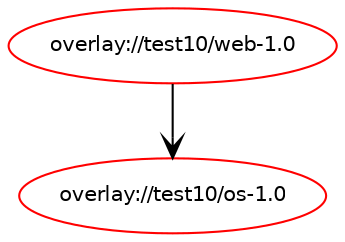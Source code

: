 digraph prolog {

newrank=true;
concentrate=true;
compound=true;
graph [rankdir=TD];#, ranksep=2.5, nodesep=0.2];
edge  [arrowhead=vee];
node  [fontname=Helvetica,fontsize=10];

"overlay://test10/web-1.0" [color=red, href="../test10/web-1.0-depend.svg"];
"overlay://test10/web-1.0" -> "overlay://test10/os-1.0"
"overlay://test10/os-1.0" [color=red, href="../test10/os-1.0-depend.svg"];
}
